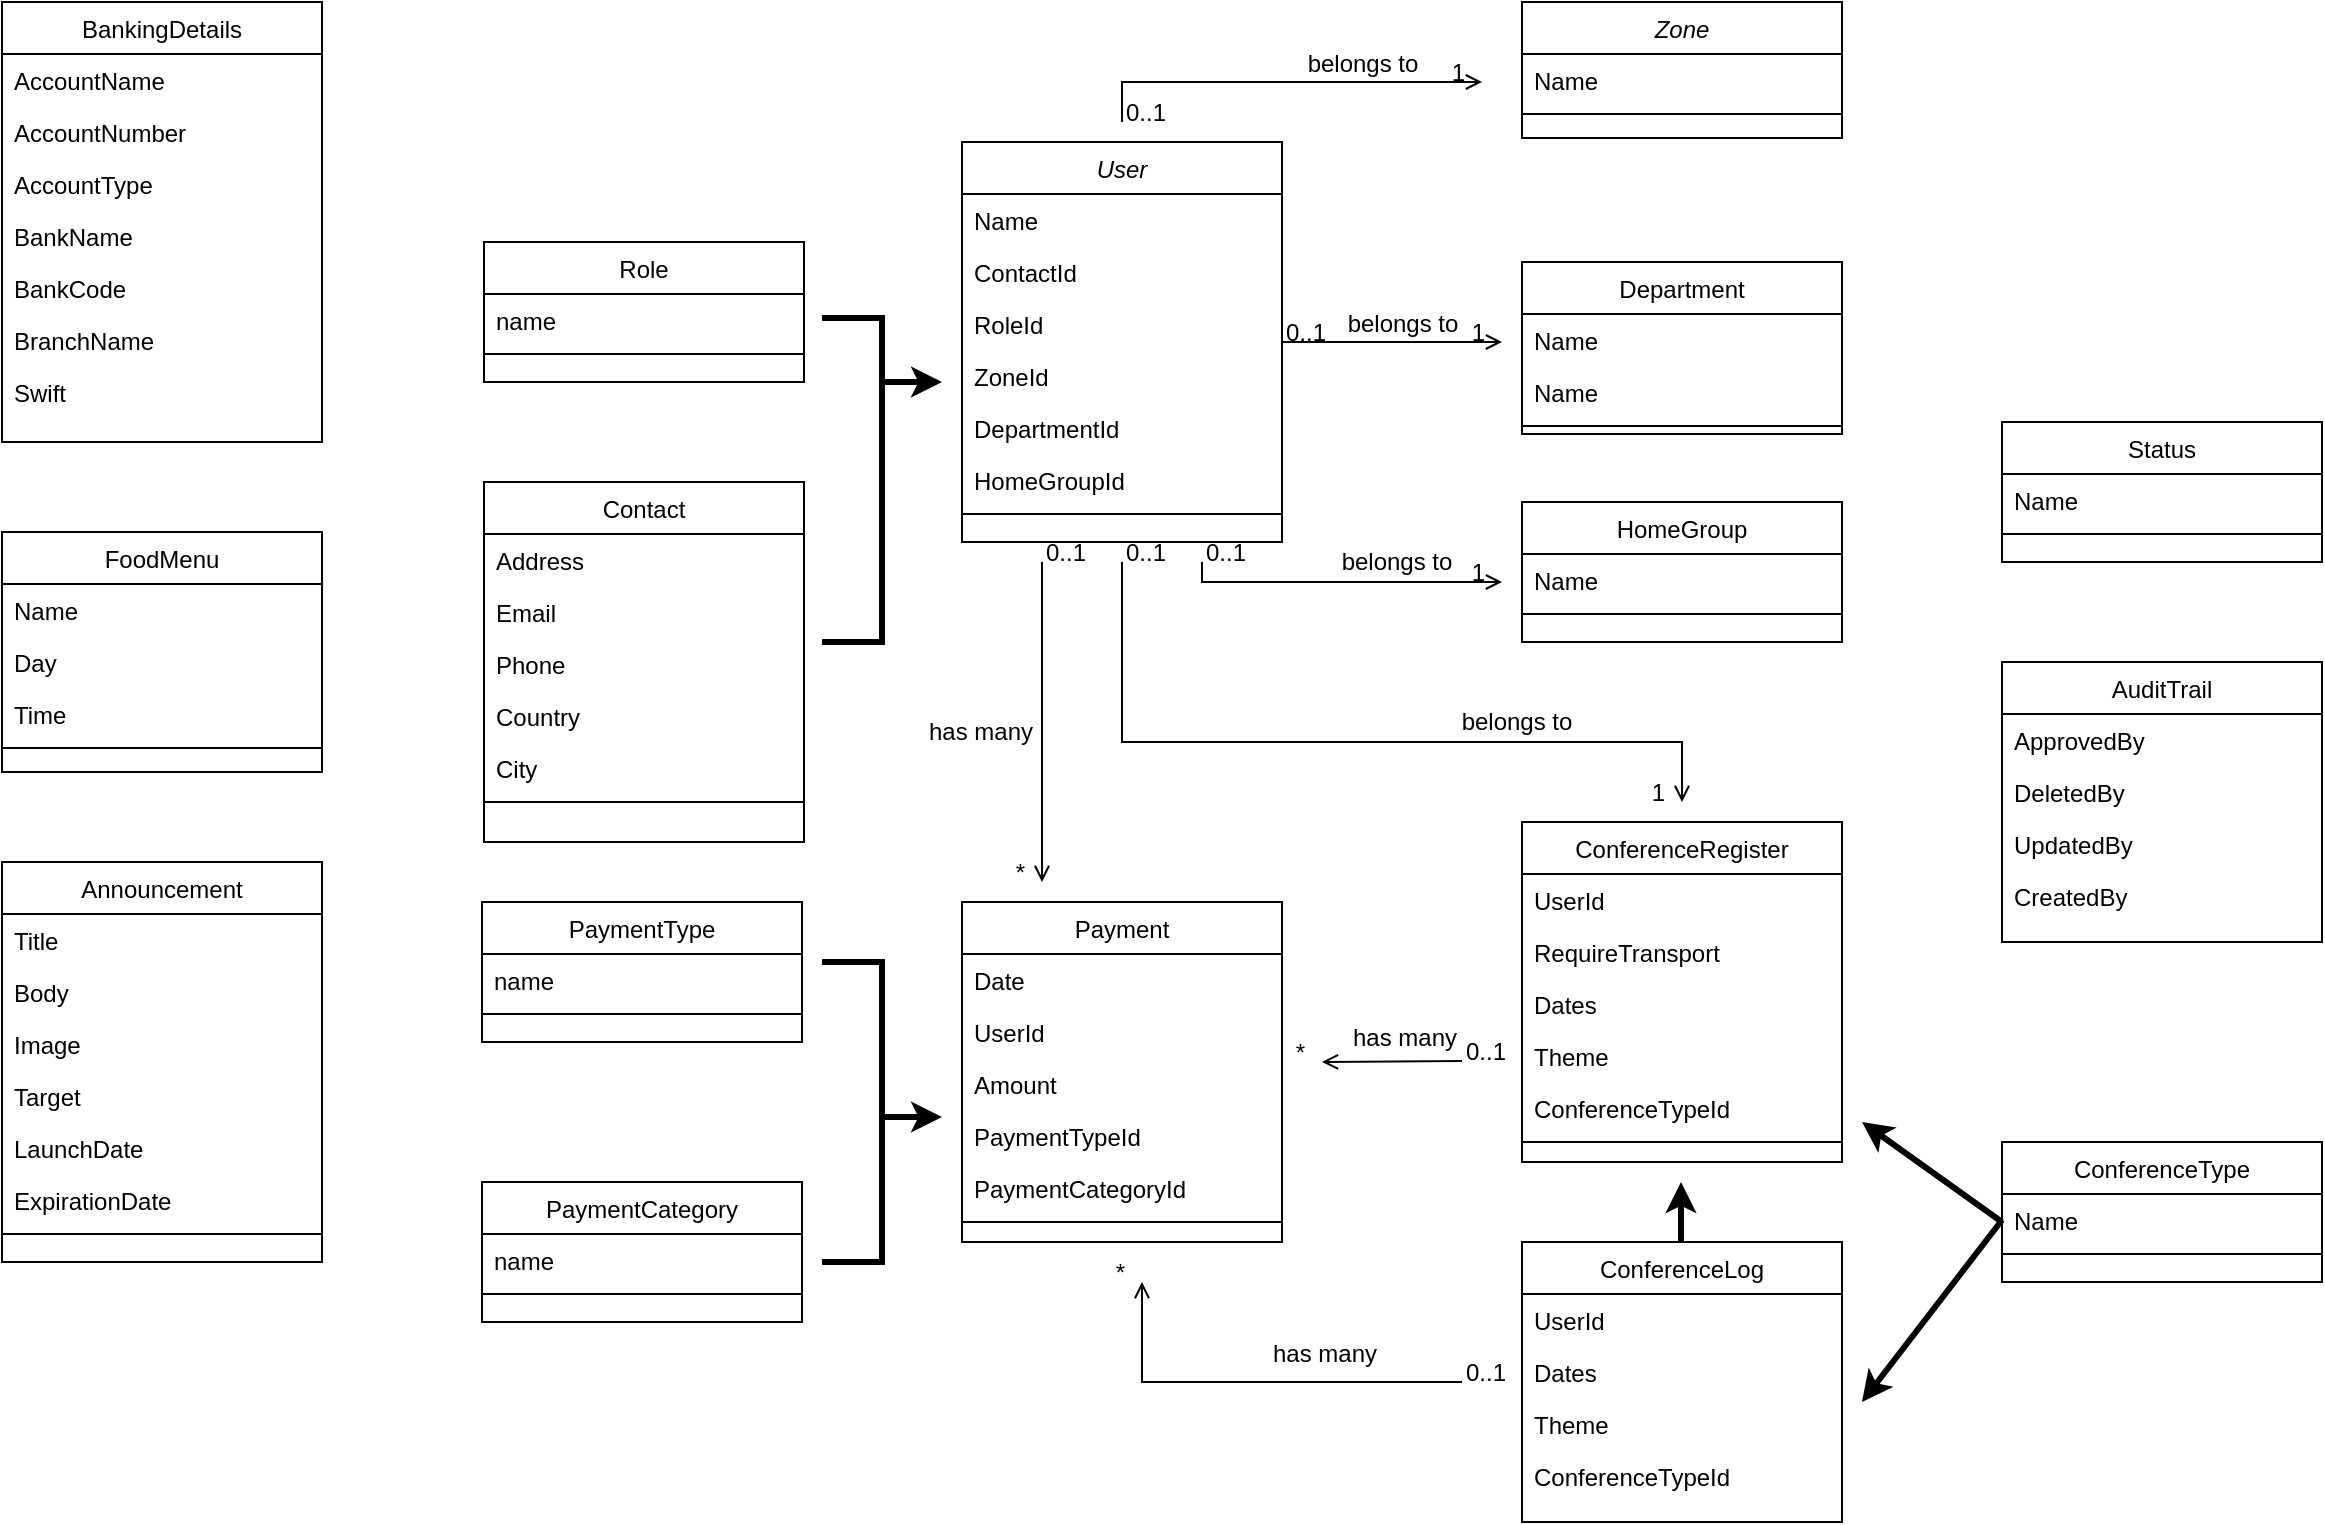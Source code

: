 <mxfile version="24.3.1" type="github">
  <diagram id="C5RBs43oDa-KdzZeNtuy" name="Page-1">
    <mxGraphModel dx="2051" dy="1886" grid="1" gridSize="10" guides="1" tooltips="1" connect="1" arrows="1" fold="1" page="1" pageScale="1" pageWidth="827" pageHeight="1169" math="0" shadow="0">
      <root>
        <mxCell id="WIyWlLk6GJQsqaUBKTNV-0" />
        <mxCell id="WIyWlLk6GJQsqaUBKTNV-1" parent="WIyWlLk6GJQsqaUBKTNV-0" />
        <mxCell id="zkfFHV4jXpPFQw0GAbJ--0" value="User" style="swimlane;fontStyle=2;align=center;verticalAlign=top;childLayout=stackLayout;horizontal=1;startSize=26;horizontalStack=0;resizeParent=1;resizeLast=0;collapsible=1;marginBottom=0;rounded=0;shadow=0;strokeWidth=1;" parent="WIyWlLk6GJQsqaUBKTNV-1" vertex="1">
          <mxGeometry x="80" y="60" width="160" height="200" as="geometry">
            <mxRectangle x="230" y="140" width="160" height="26" as="alternateBounds" />
          </mxGeometry>
        </mxCell>
        <mxCell id="zkfFHV4jXpPFQw0GAbJ--1" value="Name" style="text;align=left;verticalAlign=top;spacingLeft=4;spacingRight=4;overflow=hidden;rotatable=0;points=[[0,0.5],[1,0.5]];portConstraint=eastwest;" parent="zkfFHV4jXpPFQw0GAbJ--0" vertex="1">
          <mxGeometry y="26" width="160" height="26" as="geometry" />
        </mxCell>
        <mxCell id="zkfFHV4jXpPFQw0GAbJ--2" value="ContactId" style="text;align=left;verticalAlign=top;spacingLeft=4;spacingRight=4;overflow=hidden;rotatable=0;points=[[0,0.5],[1,0.5]];portConstraint=eastwest;rounded=0;shadow=0;html=0;" parent="zkfFHV4jXpPFQw0GAbJ--0" vertex="1">
          <mxGeometry y="52" width="160" height="26" as="geometry" />
        </mxCell>
        <mxCell id="zkfFHV4jXpPFQw0GAbJ--3" value="RoleId" style="text;align=left;verticalAlign=top;spacingLeft=4;spacingRight=4;overflow=hidden;rotatable=0;points=[[0,0.5],[1,0.5]];portConstraint=eastwest;rounded=0;shadow=0;html=0;" parent="zkfFHV4jXpPFQw0GAbJ--0" vertex="1">
          <mxGeometry y="78" width="160" height="26" as="geometry" />
        </mxCell>
        <mxCell id="3RFfW-XnVUxpgHUr_spV-69" value="ZoneId" style="text;align=left;verticalAlign=top;spacingLeft=4;spacingRight=4;overflow=hidden;rotatable=0;points=[[0,0.5],[1,0.5]];portConstraint=eastwest;rounded=0;shadow=0;html=0;" vertex="1" parent="zkfFHV4jXpPFQw0GAbJ--0">
          <mxGeometry y="104" width="160" height="26" as="geometry" />
        </mxCell>
        <mxCell id="3RFfW-XnVUxpgHUr_spV-70" value="DepartmentId" style="text;align=left;verticalAlign=top;spacingLeft=4;spacingRight=4;overflow=hidden;rotatable=0;points=[[0,0.5],[1,0.5]];portConstraint=eastwest;rounded=0;shadow=0;html=0;" vertex="1" parent="zkfFHV4jXpPFQw0GAbJ--0">
          <mxGeometry y="130" width="160" height="26" as="geometry" />
        </mxCell>
        <mxCell id="3RFfW-XnVUxpgHUr_spV-71" value="HomeGroupId" style="text;align=left;verticalAlign=top;spacingLeft=4;spacingRight=4;overflow=hidden;rotatable=0;points=[[0,0.5],[1,0.5]];portConstraint=eastwest;rounded=0;shadow=0;html=0;" vertex="1" parent="zkfFHV4jXpPFQw0GAbJ--0">
          <mxGeometry y="156" width="160" height="26" as="geometry" />
        </mxCell>
        <mxCell id="3RFfW-XnVUxpgHUr_spV-72" value="" style="line;html=1;strokeWidth=1;align=left;verticalAlign=middle;spacingTop=-1;spacingLeft=3;spacingRight=3;rotatable=0;labelPosition=right;points=[];portConstraint=eastwest;" vertex="1" parent="zkfFHV4jXpPFQw0GAbJ--0">
          <mxGeometry y="182" width="160" height="8" as="geometry" />
        </mxCell>
        <mxCell id="zkfFHV4jXpPFQw0GAbJ--6" value="Contact" style="swimlane;fontStyle=0;align=center;verticalAlign=top;childLayout=stackLayout;horizontal=1;startSize=26;horizontalStack=0;resizeParent=1;resizeLast=0;collapsible=1;marginBottom=0;rounded=0;shadow=0;strokeWidth=1;" parent="WIyWlLk6GJQsqaUBKTNV-1" vertex="1">
          <mxGeometry x="-159" y="230" width="160" height="180" as="geometry">
            <mxRectangle x="130" y="380" width="160" height="26" as="alternateBounds" />
          </mxGeometry>
        </mxCell>
        <mxCell id="zkfFHV4jXpPFQw0GAbJ--7" value="Address" style="text;align=left;verticalAlign=top;spacingLeft=4;spacingRight=4;overflow=hidden;rotatable=0;points=[[0,0.5],[1,0.5]];portConstraint=eastwest;" parent="zkfFHV4jXpPFQw0GAbJ--6" vertex="1">
          <mxGeometry y="26" width="160" height="26" as="geometry" />
        </mxCell>
        <mxCell id="zkfFHV4jXpPFQw0GAbJ--8" value="Email" style="text;align=left;verticalAlign=top;spacingLeft=4;spacingRight=4;overflow=hidden;rotatable=0;points=[[0,0.5],[1,0.5]];portConstraint=eastwest;rounded=0;shadow=0;html=0;" parent="zkfFHV4jXpPFQw0GAbJ--6" vertex="1">
          <mxGeometry y="52" width="160" height="26" as="geometry" />
        </mxCell>
        <mxCell id="3RFfW-XnVUxpgHUr_spV-64" value="Phone" style="text;align=left;verticalAlign=top;spacingLeft=4;spacingRight=4;overflow=hidden;rotatable=0;points=[[0,0.5],[1,0.5]];portConstraint=eastwest;rounded=0;shadow=0;html=0;" vertex="1" parent="zkfFHV4jXpPFQw0GAbJ--6">
          <mxGeometry y="78" width="160" height="26" as="geometry" />
        </mxCell>
        <mxCell id="3RFfW-XnVUxpgHUr_spV-134" value="Country" style="text;align=left;verticalAlign=top;spacingLeft=4;spacingRight=4;overflow=hidden;rotatable=0;points=[[0,0.5],[1,0.5]];portConstraint=eastwest;rounded=0;shadow=0;html=0;" vertex="1" parent="zkfFHV4jXpPFQw0GAbJ--6">
          <mxGeometry y="104" width="160" height="26" as="geometry" />
        </mxCell>
        <mxCell id="3RFfW-XnVUxpgHUr_spV-135" value="City" style="text;align=left;verticalAlign=top;spacingLeft=4;spacingRight=4;overflow=hidden;rotatable=0;points=[[0,0.5],[1,0.5]];portConstraint=eastwest;rounded=0;shadow=0;html=0;" vertex="1" parent="zkfFHV4jXpPFQw0GAbJ--6">
          <mxGeometry y="130" width="160" height="26" as="geometry" />
        </mxCell>
        <mxCell id="3RFfW-XnVUxpgHUr_spV-136" value="" style="line;html=1;strokeWidth=1;align=left;verticalAlign=middle;spacingTop=-1;spacingLeft=3;spacingRight=3;rotatable=0;labelPosition=right;points=[];portConstraint=eastwest;" vertex="1" parent="zkfFHV4jXpPFQw0GAbJ--6">
          <mxGeometry y="156" width="160" height="8" as="geometry" />
        </mxCell>
        <mxCell id="zkfFHV4jXpPFQw0GAbJ--13" value="BankingDetails" style="swimlane;fontStyle=0;align=center;verticalAlign=top;childLayout=stackLayout;horizontal=1;startSize=26;horizontalStack=0;resizeParent=1;resizeLast=0;collapsible=1;marginBottom=0;rounded=0;shadow=0;strokeWidth=1;" parent="WIyWlLk6GJQsqaUBKTNV-1" vertex="1">
          <mxGeometry x="-400" y="-10" width="160" height="220" as="geometry">
            <mxRectangle x="340" y="380" width="170" height="26" as="alternateBounds" />
          </mxGeometry>
        </mxCell>
        <mxCell id="zkfFHV4jXpPFQw0GAbJ--14" value="AccountName" style="text;align=left;verticalAlign=top;spacingLeft=4;spacingRight=4;overflow=hidden;rotatable=0;points=[[0,0.5],[1,0.5]];portConstraint=eastwest;" parent="zkfFHV4jXpPFQw0GAbJ--13" vertex="1">
          <mxGeometry y="26" width="160" height="26" as="geometry" />
        </mxCell>
        <mxCell id="3RFfW-XnVUxpgHUr_spV-66" value="AccountNumber" style="text;align=left;verticalAlign=top;spacingLeft=4;spacingRight=4;overflow=hidden;rotatable=0;points=[[0,0.5],[1,0.5]];portConstraint=eastwest;" vertex="1" parent="zkfFHV4jXpPFQw0GAbJ--13">
          <mxGeometry y="52" width="160" height="26" as="geometry" />
        </mxCell>
        <mxCell id="3RFfW-XnVUxpgHUr_spV-67" value="AccountType" style="text;align=left;verticalAlign=top;spacingLeft=4;spacingRight=4;overflow=hidden;rotatable=0;points=[[0,0.5],[1,0.5]];portConstraint=eastwest;" vertex="1" parent="zkfFHV4jXpPFQw0GAbJ--13">
          <mxGeometry y="78" width="160" height="26" as="geometry" />
        </mxCell>
        <mxCell id="3RFfW-XnVUxpgHUr_spV-68" value="BankName" style="text;align=left;verticalAlign=top;spacingLeft=4;spacingRight=4;overflow=hidden;rotatable=0;points=[[0,0.5],[1,0.5]];portConstraint=eastwest;" vertex="1" parent="zkfFHV4jXpPFQw0GAbJ--13">
          <mxGeometry y="104" width="160" height="26" as="geometry" />
        </mxCell>
        <mxCell id="3RFfW-XnVUxpgHUr_spV-73" value="BankCode" style="text;align=left;verticalAlign=top;spacingLeft=4;spacingRight=4;overflow=hidden;rotatable=0;points=[[0,0.5],[1,0.5]];portConstraint=eastwest;" vertex="1" parent="zkfFHV4jXpPFQw0GAbJ--13">
          <mxGeometry y="130" width="160" height="26" as="geometry" />
        </mxCell>
        <mxCell id="3RFfW-XnVUxpgHUr_spV-74" value="BranchName" style="text;align=left;verticalAlign=top;spacingLeft=4;spacingRight=4;overflow=hidden;rotatable=0;points=[[0,0.5],[1,0.5]];portConstraint=eastwest;" vertex="1" parent="zkfFHV4jXpPFQw0GAbJ--13">
          <mxGeometry y="156" width="160" height="26" as="geometry" />
        </mxCell>
        <mxCell id="3RFfW-XnVUxpgHUr_spV-75" value="Swift" style="text;align=left;verticalAlign=top;spacingLeft=4;spacingRight=4;overflow=hidden;rotatable=0;points=[[0,0.5],[1,0.5]];portConstraint=eastwest;" vertex="1" parent="zkfFHV4jXpPFQw0GAbJ--13">
          <mxGeometry y="182" width="160" height="26" as="geometry" />
        </mxCell>
        <mxCell id="zkfFHV4jXpPFQw0GAbJ--17" value="Department" style="swimlane;fontStyle=0;align=center;verticalAlign=top;childLayout=stackLayout;horizontal=1;startSize=26;horizontalStack=0;resizeParent=1;resizeLast=0;collapsible=1;marginBottom=0;rounded=0;shadow=0;strokeWidth=1;" parent="WIyWlLk6GJQsqaUBKTNV-1" vertex="1">
          <mxGeometry x="360" y="120" width="160" height="86" as="geometry">
            <mxRectangle x="550" y="140" width="160" height="26" as="alternateBounds" />
          </mxGeometry>
        </mxCell>
        <mxCell id="3RFfW-XnVUxpgHUr_spV-132" value="Name" style="text;align=left;verticalAlign=top;spacingLeft=4;spacingRight=4;overflow=hidden;rotatable=0;points=[[0,0.5],[1,0.5]];portConstraint=eastwest;" vertex="1" parent="zkfFHV4jXpPFQw0GAbJ--17">
          <mxGeometry y="26" width="160" height="26" as="geometry" />
        </mxCell>
        <mxCell id="zkfFHV4jXpPFQw0GAbJ--18" value="Name" style="text;align=left;verticalAlign=top;spacingLeft=4;spacingRight=4;overflow=hidden;rotatable=0;points=[[0,0.5],[1,0.5]];portConstraint=eastwest;" parent="zkfFHV4jXpPFQw0GAbJ--17" vertex="1">
          <mxGeometry y="52" width="160" height="26" as="geometry" />
        </mxCell>
        <mxCell id="zkfFHV4jXpPFQw0GAbJ--23" value="" style="line;html=1;strokeWidth=1;align=left;verticalAlign=middle;spacingTop=-1;spacingLeft=3;spacingRight=3;rotatable=0;labelPosition=right;points=[];portConstraint=eastwest;" parent="zkfFHV4jXpPFQw0GAbJ--17" vertex="1">
          <mxGeometry y="78" width="160" height="8" as="geometry" />
        </mxCell>
        <mxCell id="zkfFHV4jXpPFQw0GAbJ--26" value="" style="endArrow=open;shadow=0;strokeWidth=1;rounded=0;curved=0;endFill=1;edgeStyle=elbowEdgeStyle;elbow=vertical;" parent="WIyWlLk6GJQsqaUBKTNV-1" source="zkfFHV4jXpPFQw0GAbJ--0" edge="1">
          <mxGeometry x="0.5" y="41" relative="1" as="geometry">
            <mxPoint x="380" y="192" as="sourcePoint" />
            <mxPoint x="350" y="160" as="targetPoint" />
            <mxPoint x="-40" y="32" as="offset" />
            <Array as="points">
              <mxPoint x="290" y="160" />
            </Array>
          </mxGeometry>
        </mxCell>
        <mxCell id="zkfFHV4jXpPFQw0GAbJ--27" value="0..1" style="resizable=0;align=left;verticalAlign=bottom;labelBackgroundColor=none;fontSize=12;" parent="zkfFHV4jXpPFQw0GAbJ--26" connectable="0" vertex="1">
          <mxGeometry x="-1" relative="1" as="geometry">
            <mxPoint y="4" as="offset" />
          </mxGeometry>
        </mxCell>
        <mxCell id="zkfFHV4jXpPFQw0GAbJ--28" value="1" style="resizable=0;align=right;verticalAlign=bottom;labelBackgroundColor=none;fontSize=12;" parent="zkfFHV4jXpPFQw0GAbJ--26" connectable="0" vertex="1">
          <mxGeometry x="1" relative="1" as="geometry">
            <mxPoint x="-7" y="4" as="offset" />
          </mxGeometry>
        </mxCell>
        <mxCell id="zkfFHV4jXpPFQw0GAbJ--29" value="belongs to" style="text;html=1;resizable=0;points=[];;align=center;verticalAlign=middle;labelBackgroundColor=none;rounded=0;shadow=0;strokeWidth=1;fontSize=12;" parent="zkfFHV4jXpPFQw0GAbJ--26" vertex="1" connectable="0">
          <mxGeometry x="0.5" y="49" relative="1" as="geometry">
            <mxPoint x="-23" y="40" as="offset" />
          </mxGeometry>
        </mxCell>
        <mxCell id="3RFfW-XnVUxpgHUr_spV-0" value="ConferenceType" style="swimlane;fontStyle=0;align=center;verticalAlign=top;childLayout=stackLayout;horizontal=1;startSize=26;horizontalStack=0;resizeParent=1;resizeLast=0;collapsible=1;marginBottom=0;rounded=0;shadow=0;strokeWidth=1;" vertex="1" parent="WIyWlLk6GJQsqaUBKTNV-1">
          <mxGeometry x="600" y="560" width="160" height="70" as="geometry">
            <mxRectangle x="130" y="380" width="160" height="26" as="alternateBounds" />
          </mxGeometry>
        </mxCell>
        <mxCell id="3RFfW-XnVUxpgHUr_spV-1" value="Name" style="text;align=left;verticalAlign=top;spacingLeft=4;spacingRight=4;overflow=hidden;rotatable=0;points=[[0,0.5],[1,0.5]];portConstraint=eastwest;" vertex="1" parent="3RFfW-XnVUxpgHUr_spV-0">
          <mxGeometry y="26" width="160" height="26" as="geometry" />
        </mxCell>
        <mxCell id="3RFfW-XnVUxpgHUr_spV-3" value="" style="line;html=1;strokeWidth=1;align=left;verticalAlign=middle;spacingTop=-1;spacingLeft=3;spacingRight=3;rotatable=0;labelPosition=right;points=[];portConstraint=eastwest;" vertex="1" parent="3RFfW-XnVUxpgHUr_spV-0">
          <mxGeometry y="52" width="160" height="8" as="geometry" />
        </mxCell>
        <mxCell id="3RFfW-XnVUxpgHUr_spV-6" value="" style="endArrow=open;shadow=0;strokeWidth=1;rounded=0;curved=0;endFill=1;edgeStyle=elbowEdgeStyle;elbow=vertical;" edge="1" parent="WIyWlLk6GJQsqaUBKTNV-1">
          <mxGeometry x="0.5" y="41" relative="1" as="geometry">
            <mxPoint x="200" y="270" as="sourcePoint" />
            <mxPoint x="350" y="280" as="targetPoint" />
            <mxPoint x="-40" y="32" as="offset" />
            <Array as="points">
              <mxPoint x="270" y="280" />
            </Array>
          </mxGeometry>
        </mxCell>
        <mxCell id="3RFfW-XnVUxpgHUr_spV-7" value="0..1" style="resizable=0;align=left;verticalAlign=bottom;labelBackgroundColor=none;fontSize=12;" connectable="0" vertex="1" parent="3RFfW-XnVUxpgHUr_spV-6">
          <mxGeometry x="-1" relative="1" as="geometry">
            <mxPoint y="4" as="offset" />
          </mxGeometry>
        </mxCell>
        <mxCell id="3RFfW-XnVUxpgHUr_spV-8" value="1" style="resizable=0;align=right;verticalAlign=bottom;labelBackgroundColor=none;fontSize=12;" connectable="0" vertex="1" parent="3RFfW-XnVUxpgHUr_spV-6">
          <mxGeometry x="1" relative="1" as="geometry">
            <mxPoint x="-7" y="4" as="offset" />
          </mxGeometry>
        </mxCell>
        <mxCell id="3RFfW-XnVUxpgHUr_spV-9" value="belongs to" style="text;html=1;resizable=0;points=[];;align=center;verticalAlign=middle;labelBackgroundColor=none;rounded=0;shadow=0;strokeWidth=1;fontSize=12;" vertex="1" connectable="0" parent="3RFfW-XnVUxpgHUr_spV-6">
          <mxGeometry x="0.5" y="49" relative="1" as="geometry">
            <mxPoint x="-13" y="39" as="offset" />
          </mxGeometry>
        </mxCell>
        <mxCell id="3RFfW-XnVUxpgHUr_spV-10" value="" style="endArrow=classic;html=1;rounded=0;strokeWidth=3;" edge="1" parent="WIyWlLk6GJQsqaUBKTNV-1">
          <mxGeometry width="50" height="50" relative="1" as="geometry">
            <mxPoint x="40" y="180" as="sourcePoint" />
            <mxPoint x="70" y="180" as="targetPoint" />
          </mxGeometry>
        </mxCell>
        <mxCell id="3RFfW-XnVUxpgHUr_spV-12" value="" style="endArrow=none;html=1;rounded=0;strokeWidth=3;" edge="1" parent="WIyWlLk6GJQsqaUBKTNV-1">
          <mxGeometry width="50" height="50" relative="1" as="geometry">
            <mxPoint x="10" y="310" as="sourcePoint" />
            <mxPoint x="40" y="180" as="targetPoint" />
            <Array as="points">
              <mxPoint x="40" y="310" />
            </Array>
          </mxGeometry>
        </mxCell>
        <mxCell id="3RFfW-XnVUxpgHUr_spV-13" value="" style="endArrow=none;html=1;rounded=0;strokeWidth=3;" edge="1" parent="WIyWlLk6GJQsqaUBKTNV-1">
          <mxGeometry width="50" height="50" relative="1" as="geometry">
            <mxPoint x="10" y="148" as="sourcePoint" />
            <mxPoint x="40" y="238" as="targetPoint" />
            <Array as="points">
              <mxPoint x="40" y="148" />
            </Array>
          </mxGeometry>
        </mxCell>
        <mxCell id="3RFfW-XnVUxpgHUr_spV-15" value="FoodMenu" style="swimlane;fontStyle=0;align=center;verticalAlign=top;childLayout=stackLayout;horizontal=1;startSize=26;horizontalStack=0;resizeParent=1;resizeLast=0;collapsible=1;marginBottom=0;rounded=0;shadow=0;strokeWidth=1;" vertex="1" parent="WIyWlLk6GJQsqaUBKTNV-1">
          <mxGeometry x="-400" y="255" width="160" height="120" as="geometry">
            <mxRectangle x="130" y="380" width="160" height="26" as="alternateBounds" />
          </mxGeometry>
        </mxCell>
        <mxCell id="3RFfW-XnVUxpgHUr_spV-16" value="Name" style="text;align=left;verticalAlign=top;spacingLeft=4;spacingRight=4;overflow=hidden;rotatable=0;points=[[0,0.5],[1,0.5]];portConstraint=eastwest;" vertex="1" parent="3RFfW-XnVUxpgHUr_spV-15">
          <mxGeometry y="26" width="160" height="26" as="geometry" />
        </mxCell>
        <mxCell id="3RFfW-XnVUxpgHUr_spV-98" value="Day" style="text;align=left;verticalAlign=top;spacingLeft=4;spacingRight=4;overflow=hidden;rotatable=0;points=[[0,0.5],[1,0.5]];portConstraint=eastwest;" vertex="1" parent="3RFfW-XnVUxpgHUr_spV-15">
          <mxGeometry y="52" width="160" height="26" as="geometry" />
        </mxCell>
        <mxCell id="3RFfW-XnVUxpgHUr_spV-99" value="Time" style="text;align=left;verticalAlign=top;spacingLeft=4;spacingRight=4;overflow=hidden;rotatable=0;points=[[0,0.5],[1,0.5]];portConstraint=eastwest;" vertex="1" parent="3RFfW-XnVUxpgHUr_spV-15">
          <mxGeometry y="78" width="160" height="26" as="geometry" />
        </mxCell>
        <mxCell id="3RFfW-XnVUxpgHUr_spV-100" value="" style="line;html=1;strokeWidth=1;align=left;verticalAlign=middle;spacingTop=-1;spacingLeft=3;spacingRight=3;rotatable=0;labelPosition=right;points=[];portConstraint=eastwest;" vertex="1" parent="3RFfW-XnVUxpgHUr_spV-15">
          <mxGeometry y="104" width="160" height="8" as="geometry" />
        </mxCell>
        <mxCell id="3RFfW-XnVUxpgHUr_spV-21" value="Payment" style="swimlane;fontStyle=0;align=center;verticalAlign=top;childLayout=stackLayout;horizontal=1;startSize=26;horizontalStack=0;resizeParent=1;resizeLast=0;collapsible=1;marginBottom=0;rounded=0;shadow=0;strokeWidth=1;" vertex="1" parent="WIyWlLk6GJQsqaUBKTNV-1">
          <mxGeometry x="80" y="440" width="160" height="170" as="geometry">
            <mxRectangle x="550" y="140" width="160" height="26" as="alternateBounds" />
          </mxGeometry>
        </mxCell>
        <mxCell id="3RFfW-XnVUxpgHUr_spV-22" value="Date" style="text;align=left;verticalAlign=top;spacingLeft=4;spacingRight=4;overflow=hidden;rotatable=0;points=[[0,0.5],[1,0.5]];portConstraint=eastwest;" vertex="1" parent="3RFfW-XnVUxpgHUr_spV-21">
          <mxGeometry y="26" width="160" height="26" as="geometry" />
        </mxCell>
        <mxCell id="3RFfW-XnVUxpgHUr_spV-23" value="UserId" style="text;align=left;verticalAlign=top;spacingLeft=4;spacingRight=4;overflow=hidden;rotatable=0;points=[[0,0.5],[1,0.5]];portConstraint=eastwest;rounded=0;shadow=0;html=0;" vertex="1" parent="3RFfW-XnVUxpgHUr_spV-21">
          <mxGeometry y="52" width="160" height="26" as="geometry" />
        </mxCell>
        <mxCell id="3RFfW-XnVUxpgHUr_spV-24" value="Amount" style="text;align=left;verticalAlign=top;spacingLeft=4;spacingRight=4;overflow=hidden;rotatable=0;points=[[0,0.5],[1,0.5]];portConstraint=eastwest;rounded=0;shadow=0;html=0;" vertex="1" parent="3RFfW-XnVUxpgHUr_spV-21">
          <mxGeometry y="78" width="160" height="26" as="geometry" />
        </mxCell>
        <mxCell id="3RFfW-XnVUxpgHUr_spV-25" value="PaymentTypeId" style="text;align=left;verticalAlign=top;spacingLeft=4;spacingRight=4;overflow=hidden;rotatable=0;points=[[0,0.5],[1,0.5]];portConstraint=eastwest;rounded=0;shadow=0;html=0;" vertex="1" parent="3RFfW-XnVUxpgHUr_spV-21">
          <mxGeometry y="104" width="160" height="26" as="geometry" />
        </mxCell>
        <mxCell id="3RFfW-XnVUxpgHUr_spV-26" value="PaymentCategoryId" style="text;align=left;verticalAlign=top;spacingLeft=4;spacingRight=4;overflow=hidden;rotatable=0;points=[[0,0.5],[1,0.5]];portConstraint=eastwest;rounded=0;shadow=0;html=0;" vertex="1" parent="3RFfW-XnVUxpgHUr_spV-21">
          <mxGeometry y="130" width="160" height="26" as="geometry" />
        </mxCell>
        <mxCell id="3RFfW-XnVUxpgHUr_spV-27" value="" style="line;html=1;strokeWidth=1;align=left;verticalAlign=middle;spacingTop=-1;spacingLeft=3;spacingRight=3;rotatable=0;labelPosition=right;points=[];portConstraint=eastwest;" vertex="1" parent="3RFfW-XnVUxpgHUr_spV-21">
          <mxGeometry y="156" width="160" height="8" as="geometry" />
        </mxCell>
        <mxCell id="3RFfW-XnVUxpgHUr_spV-30" value="" style="endArrow=open;shadow=0;strokeWidth=1;rounded=0;curved=0;endFill=1;edgeStyle=elbowEdgeStyle;elbow=vertical;" edge="1" parent="WIyWlLk6GJQsqaUBKTNV-1">
          <mxGeometry x="0.5" y="41" relative="1" as="geometry">
            <mxPoint x="120" y="270" as="sourcePoint" />
            <mxPoint x="120" y="430" as="targetPoint" />
            <mxPoint x="-40" y="32" as="offset" />
          </mxGeometry>
        </mxCell>
        <mxCell id="3RFfW-XnVUxpgHUr_spV-31" value="0..1" style="resizable=0;align=left;verticalAlign=bottom;labelBackgroundColor=none;fontSize=12;" connectable="0" vertex="1" parent="3RFfW-XnVUxpgHUr_spV-30">
          <mxGeometry x="-1" relative="1" as="geometry">
            <mxPoint y="4" as="offset" />
          </mxGeometry>
        </mxCell>
        <mxCell id="3RFfW-XnVUxpgHUr_spV-32" value="*" style="resizable=0;align=right;verticalAlign=bottom;labelBackgroundColor=none;fontSize=12;" connectable="0" vertex="1" parent="3RFfW-XnVUxpgHUr_spV-30">
          <mxGeometry x="1" relative="1" as="geometry">
            <mxPoint x="-7" y="4" as="offset" />
          </mxGeometry>
        </mxCell>
        <mxCell id="3RFfW-XnVUxpgHUr_spV-33" value="has many" style="text;html=1;resizable=0;points=[];;align=center;verticalAlign=middle;labelBackgroundColor=none;rounded=0;shadow=0;strokeWidth=1;fontSize=12;" vertex="1" connectable="0" parent="3RFfW-XnVUxpgHUr_spV-30">
          <mxGeometry x="0.5" y="49" relative="1" as="geometry">
            <mxPoint x="-80" y="-35" as="offset" />
          </mxGeometry>
        </mxCell>
        <mxCell id="3RFfW-XnVUxpgHUr_spV-34" value="PaymentType" style="swimlane;fontStyle=0;align=center;verticalAlign=top;childLayout=stackLayout;horizontal=1;startSize=26;horizontalStack=0;resizeParent=1;resizeLast=0;collapsible=1;marginBottom=0;rounded=0;shadow=0;strokeWidth=1;" vertex="1" parent="WIyWlLk6GJQsqaUBKTNV-1">
          <mxGeometry x="-160" y="440" width="160" height="70" as="geometry">
            <mxRectangle x="340" y="380" width="170" height="26" as="alternateBounds" />
          </mxGeometry>
        </mxCell>
        <mxCell id="3RFfW-XnVUxpgHUr_spV-35" value="name" style="text;align=left;verticalAlign=top;spacingLeft=4;spacingRight=4;overflow=hidden;rotatable=0;points=[[0,0.5],[1,0.5]];portConstraint=eastwest;" vertex="1" parent="3RFfW-XnVUxpgHUr_spV-34">
          <mxGeometry y="26" width="160" height="26" as="geometry" />
        </mxCell>
        <mxCell id="3RFfW-XnVUxpgHUr_spV-36" value="" style="line;html=1;strokeWidth=1;align=left;verticalAlign=middle;spacingTop=-1;spacingLeft=3;spacingRight=3;rotatable=0;labelPosition=right;points=[];portConstraint=eastwest;" vertex="1" parent="3RFfW-XnVUxpgHUr_spV-34">
          <mxGeometry y="52" width="160" height="8" as="geometry" />
        </mxCell>
        <mxCell id="3RFfW-XnVUxpgHUr_spV-37" value="PaymentCategory" style="swimlane;fontStyle=0;align=center;verticalAlign=top;childLayout=stackLayout;horizontal=1;startSize=26;horizontalStack=0;resizeParent=1;resizeLast=0;collapsible=1;marginBottom=0;rounded=0;shadow=0;strokeWidth=1;" vertex="1" parent="WIyWlLk6GJQsqaUBKTNV-1">
          <mxGeometry x="-160" y="580" width="160" height="70" as="geometry">
            <mxRectangle x="340" y="380" width="170" height="26" as="alternateBounds" />
          </mxGeometry>
        </mxCell>
        <mxCell id="3RFfW-XnVUxpgHUr_spV-38" value="name" style="text;align=left;verticalAlign=top;spacingLeft=4;spacingRight=4;overflow=hidden;rotatable=0;points=[[0,0.5],[1,0.5]];portConstraint=eastwest;" vertex="1" parent="3RFfW-XnVUxpgHUr_spV-37">
          <mxGeometry y="26" width="160" height="26" as="geometry" />
        </mxCell>
        <mxCell id="3RFfW-XnVUxpgHUr_spV-39" value="" style="line;html=1;strokeWidth=1;align=left;verticalAlign=middle;spacingTop=-1;spacingLeft=3;spacingRight=3;rotatable=0;labelPosition=right;points=[];portConstraint=eastwest;" vertex="1" parent="3RFfW-XnVUxpgHUr_spV-37">
          <mxGeometry y="52" width="160" height="8" as="geometry" />
        </mxCell>
        <mxCell id="3RFfW-XnVUxpgHUr_spV-40" value="Role" style="swimlane;fontStyle=0;align=center;verticalAlign=top;childLayout=stackLayout;horizontal=1;startSize=26;horizontalStack=0;resizeParent=1;resizeLast=0;collapsible=1;marginBottom=0;rounded=0;shadow=0;strokeWidth=1;" vertex="1" parent="WIyWlLk6GJQsqaUBKTNV-1">
          <mxGeometry x="-159" y="110" width="160" height="70" as="geometry">
            <mxRectangle x="340" y="380" width="170" height="26" as="alternateBounds" />
          </mxGeometry>
        </mxCell>
        <mxCell id="3RFfW-XnVUxpgHUr_spV-41" value="name" style="text;align=left;verticalAlign=top;spacingLeft=4;spacingRight=4;overflow=hidden;rotatable=0;points=[[0,0.5],[1,0.5]];portConstraint=eastwest;" vertex="1" parent="3RFfW-XnVUxpgHUr_spV-40">
          <mxGeometry y="26" width="160" height="26" as="geometry" />
        </mxCell>
        <mxCell id="3RFfW-XnVUxpgHUr_spV-42" value="" style="line;html=1;strokeWidth=1;align=left;verticalAlign=middle;spacingTop=-1;spacingLeft=3;spacingRight=3;rotatable=0;labelPosition=right;points=[];portConstraint=eastwest;" vertex="1" parent="3RFfW-XnVUxpgHUr_spV-40">
          <mxGeometry y="52" width="160" height="8" as="geometry" />
        </mxCell>
        <mxCell id="3RFfW-XnVUxpgHUr_spV-44" value="" style="endArrow=none;html=1;rounded=0;strokeWidth=3;" edge="1" parent="WIyWlLk6GJQsqaUBKTNV-1">
          <mxGeometry width="50" height="50" relative="1" as="geometry">
            <mxPoint x="10" y="470" as="sourcePoint" />
            <mxPoint x="40" y="560" as="targetPoint" />
            <Array as="points">
              <mxPoint x="40" y="470" />
            </Array>
          </mxGeometry>
        </mxCell>
        <mxCell id="3RFfW-XnVUxpgHUr_spV-45" value="" style="endArrow=none;html=1;rounded=0;strokeWidth=3;" edge="1" parent="WIyWlLk6GJQsqaUBKTNV-1">
          <mxGeometry width="50" height="50" relative="1" as="geometry">
            <mxPoint x="10" y="620" as="sourcePoint" />
            <mxPoint x="40" y="490" as="targetPoint" />
            <Array as="points">
              <mxPoint x="40" y="620" />
            </Array>
          </mxGeometry>
        </mxCell>
        <mxCell id="3RFfW-XnVUxpgHUr_spV-46" value="" style="endArrow=classic;html=1;rounded=0;strokeWidth=3;" edge="1" parent="WIyWlLk6GJQsqaUBKTNV-1">
          <mxGeometry width="50" height="50" relative="1" as="geometry">
            <mxPoint x="40" y="547.5" as="sourcePoint" />
            <mxPoint x="70" y="547.5" as="targetPoint" />
          </mxGeometry>
        </mxCell>
        <mxCell id="3RFfW-XnVUxpgHUr_spV-50" value="Announcement" style="swimlane;fontStyle=0;align=center;verticalAlign=top;childLayout=stackLayout;horizontal=1;startSize=26;horizontalStack=0;resizeParent=1;resizeLast=0;collapsible=1;marginBottom=0;rounded=0;shadow=0;strokeWidth=1;" vertex="1" parent="WIyWlLk6GJQsqaUBKTNV-1">
          <mxGeometry x="-400" y="420" width="160" height="200" as="geometry">
            <mxRectangle x="130" y="380" width="160" height="26" as="alternateBounds" />
          </mxGeometry>
        </mxCell>
        <mxCell id="3RFfW-XnVUxpgHUr_spV-51" value="Title" style="text;align=left;verticalAlign=top;spacingLeft=4;spacingRight=4;overflow=hidden;rotatable=0;points=[[0,0.5],[1,0.5]];portConstraint=eastwest;" vertex="1" parent="3RFfW-XnVUxpgHUr_spV-50">
          <mxGeometry y="26" width="160" height="26" as="geometry" />
        </mxCell>
        <mxCell id="3RFfW-XnVUxpgHUr_spV-92" value="Body" style="text;align=left;verticalAlign=top;spacingLeft=4;spacingRight=4;overflow=hidden;rotatable=0;points=[[0,0.5],[1,0.5]];portConstraint=eastwest;" vertex="1" parent="3RFfW-XnVUxpgHUr_spV-50">
          <mxGeometry y="52" width="160" height="26" as="geometry" />
        </mxCell>
        <mxCell id="3RFfW-XnVUxpgHUr_spV-93" value="Image" style="text;align=left;verticalAlign=top;spacingLeft=4;spacingRight=4;overflow=hidden;rotatable=0;points=[[0,0.5],[1,0.5]];portConstraint=eastwest;" vertex="1" parent="3RFfW-XnVUxpgHUr_spV-50">
          <mxGeometry y="78" width="160" height="26" as="geometry" />
        </mxCell>
        <mxCell id="3RFfW-XnVUxpgHUr_spV-94" value="Target" style="text;align=left;verticalAlign=top;spacingLeft=4;spacingRight=4;overflow=hidden;rotatable=0;points=[[0,0.5],[1,0.5]];portConstraint=eastwest;" vertex="1" parent="3RFfW-XnVUxpgHUr_spV-50">
          <mxGeometry y="104" width="160" height="26" as="geometry" />
        </mxCell>
        <mxCell id="3RFfW-XnVUxpgHUr_spV-95" value="LaunchDate" style="text;align=left;verticalAlign=top;spacingLeft=4;spacingRight=4;overflow=hidden;rotatable=0;points=[[0,0.5],[1,0.5]];portConstraint=eastwest;" vertex="1" parent="3RFfW-XnVUxpgHUr_spV-50">
          <mxGeometry y="130" width="160" height="26" as="geometry" />
        </mxCell>
        <mxCell id="3RFfW-XnVUxpgHUr_spV-96" value="ExpirationDate" style="text;align=left;verticalAlign=top;spacingLeft=4;spacingRight=4;overflow=hidden;rotatable=0;points=[[0,0.5],[1,0.5]];portConstraint=eastwest;" vertex="1" parent="3RFfW-XnVUxpgHUr_spV-50">
          <mxGeometry y="156" width="160" height="26" as="geometry" />
        </mxCell>
        <mxCell id="3RFfW-XnVUxpgHUr_spV-97" value="" style="line;html=1;strokeWidth=1;align=left;verticalAlign=middle;spacingTop=-1;spacingLeft=3;spacingRight=3;rotatable=0;labelPosition=right;points=[];portConstraint=eastwest;" vertex="1" parent="3RFfW-XnVUxpgHUr_spV-50">
          <mxGeometry y="182" width="160" height="8" as="geometry" />
        </mxCell>
        <mxCell id="3RFfW-XnVUxpgHUr_spV-54" value="Zone" style="swimlane;fontStyle=2;align=center;verticalAlign=top;childLayout=stackLayout;horizontal=1;startSize=26;horizontalStack=0;resizeParent=1;resizeLast=0;collapsible=1;marginBottom=0;rounded=0;shadow=0;strokeWidth=1;" vertex="1" parent="WIyWlLk6GJQsqaUBKTNV-1">
          <mxGeometry x="360" y="-10" width="160" height="68" as="geometry">
            <mxRectangle x="230" y="140" width="160" height="26" as="alternateBounds" />
          </mxGeometry>
        </mxCell>
        <mxCell id="3RFfW-XnVUxpgHUr_spV-55" value="Name" style="text;align=left;verticalAlign=top;spacingLeft=4;spacingRight=4;overflow=hidden;rotatable=0;points=[[0,0.5],[1,0.5]];portConstraint=eastwest;" vertex="1" parent="3RFfW-XnVUxpgHUr_spV-54">
          <mxGeometry y="26" width="160" height="26" as="geometry" />
        </mxCell>
        <mxCell id="3RFfW-XnVUxpgHUr_spV-58" value="" style="line;html=1;strokeWidth=1;align=left;verticalAlign=middle;spacingTop=-1;spacingLeft=3;spacingRight=3;rotatable=0;labelPosition=right;points=[];portConstraint=eastwest;" vertex="1" parent="3RFfW-XnVUxpgHUr_spV-54">
          <mxGeometry y="52" width="160" height="8" as="geometry" />
        </mxCell>
        <mxCell id="3RFfW-XnVUxpgHUr_spV-60" value="" style="endArrow=open;shadow=0;strokeWidth=1;rounded=0;curved=0;endFill=1;edgeStyle=elbowEdgeStyle;elbow=vertical;" edge="1" parent="WIyWlLk6GJQsqaUBKTNV-1">
          <mxGeometry x="0.5" y="41" relative="1" as="geometry">
            <mxPoint x="160" y="50" as="sourcePoint" />
            <mxPoint x="340" y="30" as="targetPoint" />
            <mxPoint x="-40" y="32" as="offset" />
            <Array as="points">
              <mxPoint x="250" y="30" />
            </Array>
          </mxGeometry>
        </mxCell>
        <mxCell id="3RFfW-XnVUxpgHUr_spV-61" value="0..1" style="resizable=0;align=left;verticalAlign=bottom;labelBackgroundColor=none;fontSize=12;" connectable="0" vertex="1" parent="3RFfW-XnVUxpgHUr_spV-60">
          <mxGeometry x="-1" relative="1" as="geometry">
            <mxPoint y="4" as="offset" />
          </mxGeometry>
        </mxCell>
        <mxCell id="3RFfW-XnVUxpgHUr_spV-62" value="1" style="resizable=0;align=right;verticalAlign=bottom;labelBackgroundColor=none;fontSize=12;" connectable="0" vertex="1" parent="3RFfW-XnVUxpgHUr_spV-60">
          <mxGeometry x="1" relative="1" as="geometry">
            <mxPoint x="-7" y="4" as="offset" />
          </mxGeometry>
        </mxCell>
        <mxCell id="3RFfW-XnVUxpgHUr_spV-63" value="belongs to" style="text;html=1;resizable=0;points=[];;align=center;verticalAlign=middle;labelBackgroundColor=none;rounded=0;shadow=0;strokeWidth=1;fontSize=12;" vertex="1" connectable="0" parent="3RFfW-XnVUxpgHUr_spV-60">
          <mxGeometry x="0.5" y="49" relative="1" as="geometry">
            <mxPoint x="-10" y="40" as="offset" />
          </mxGeometry>
        </mxCell>
        <mxCell id="3RFfW-XnVUxpgHUr_spV-76" value="ConferenceRegister" style="swimlane;fontStyle=0;align=center;verticalAlign=top;childLayout=stackLayout;horizontal=1;startSize=26;horizontalStack=0;resizeParent=1;resizeLast=0;collapsible=1;marginBottom=0;rounded=0;shadow=0;strokeWidth=1;" vertex="1" parent="WIyWlLk6GJQsqaUBKTNV-1">
          <mxGeometry x="360" y="400" width="160" height="170" as="geometry">
            <mxRectangle x="550" y="140" width="160" height="26" as="alternateBounds" />
          </mxGeometry>
        </mxCell>
        <mxCell id="3RFfW-XnVUxpgHUr_spV-77" value="UserId" style="text;align=left;verticalAlign=top;spacingLeft=4;spacingRight=4;overflow=hidden;rotatable=0;points=[[0,0.5],[1,0.5]];portConstraint=eastwest;" vertex="1" parent="3RFfW-XnVUxpgHUr_spV-76">
          <mxGeometry y="26" width="160" height="26" as="geometry" />
        </mxCell>
        <mxCell id="3RFfW-XnVUxpgHUr_spV-85" value="RequireTransport" style="text;align=left;verticalAlign=top;spacingLeft=4;spacingRight=4;overflow=hidden;rotatable=0;points=[[0,0.5],[1,0.5]];portConstraint=eastwest;rounded=0;shadow=0;html=0;" vertex="1" parent="3RFfW-XnVUxpgHUr_spV-76">
          <mxGeometry y="52" width="160" height="26" as="geometry" />
        </mxCell>
        <mxCell id="3RFfW-XnVUxpgHUr_spV-86" value="Dates" style="text;align=left;verticalAlign=top;spacingLeft=4;spacingRight=4;overflow=hidden;rotatable=0;points=[[0,0.5],[1,0.5]];portConstraint=eastwest;rounded=0;shadow=0;html=0;" vertex="1" parent="3RFfW-XnVUxpgHUr_spV-76">
          <mxGeometry y="78" width="160" height="26" as="geometry" />
        </mxCell>
        <mxCell id="3RFfW-XnVUxpgHUr_spV-104" value="Theme" style="text;align=left;verticalAlign=top;spacingLeft=4;spacingRight=4;overflow=hidden;rotatable=0;points=[[0,0.5],[1,0.5]];portConstraint=eastwest;rounded=0;shadow=0;html=0;" vertex="1" parent="3RFfW-XnVUxpgHUr_spV-76">
          <mxGeometry y="104" width="160" height="26" as="geometry" />
        </mxCell>
        <mxCell id="3RFfW-XnVUxpgHUr_spV-120" value="ConferenceTypeId" style="text;align=left;verticalAlign=top;spacingLeft=4;spacingRight=4;overflow=hidden;rotatable=0;points=[[0,0.5],[1,0.5]];portConstraint=eastwest;rounded=0;shadow=0;html=0;" vertex="1" parent="3RFfW-XnVUxpgHUr_spV-76">
          <mxGeometry y="130" width="160" height="26" as="geometry" />
        </mxCell>
        <mxCell id="3RFfW-XnVUxpgHUr_spV-114" value="" style="line;html=1;strokeWidth=1;align=left;verticalAlign=middle;spacingTop=-1;spacingLeft=3;spacingRight=3;rotatable=0;labelPosition=right;points=[];portConstraint=eastwest;" vertex="1" parent="3RFfW-XnVUxpgHUr_spV-76">
          <mxGeometry y="156" width="160" height="8" as="geometry" />
        </mxCell>
        <mxCell id="3RFfW-XnVUxpgHUr_spV-88" value="" style="endArrow=open;shadow=0;strokeWidth=1;rounded=0;curved=0;endFill=1;edgeStyle=elbowEdgeStyle;elbow=vertical;" edge="1" parent="WIyWlLk6GJQsqaUBKTNV-1">
          <mxGeometry x="0.5" y="41" relative="1" as="geometry">
            <mxPoint x="160" y="270" as="sourcePoint" />
            <mxPoint x="440" y="390" as="targetPoint" />
            <mxPoint x="-40" y="32" as="offset" />
            <Array as="points">
              <mxPoint x="160" y="360" />
            </Array>
          </mxGeometry>
        </mxCell>
        <mxCell id="3RFfW-XnVUxpgHUr_spV-89" value="0..1" style="resizable=0;align=left;verticalAlign=bottom;labelBackgroundColor=none;fontSize=12;" connectable="0" vertex="1" parent="3RFfW-XnVUxpgHUr_spV-88">
          <mxGeometry x="-1" relative="1" as="geometry">
            <mxPoint y="4" as="offset" />
          </mxGeometry>
        </mxCell>
        <mxCell id="3RFfW-XnVUxpgHUr_spV-90" value="1" style="resizable=0;align=right;verticalAlign=bottom;labelBackgroundColor=none;fontSize=12;" connectable="0" vertex="1" parent="3RFfW-XnVUxpgHUr_spV-88">
          <mxGeometry x="1" relative="1" as="geometry">
            <mxPoint x="-7" y="4" as="offset" />
          </mxGeometry>
        </mxCell>
        <mxCell id="3RFfW-XnVUxpgHUr_spV-91" value="belongs to" style="text;html=1;resizable=0;points=[];;align=center;verticalAlign=middle;labelBackgroundColor=none;rounded=0;shadow=0;strokeWidth=1;fontSize=12;" vertex="1" connectable="0" parent="3RFfW-XnVUxpgHUr_spV-88">
          <mxGeometry x="0.5" y="49" relative="1" as="geometry">
            <mxPoint x="-13" y="39" as="offset" />
          </mxGeometry>
        </mxCell>
        <mxCell id="3RFfW-XnVUxpgHUr_spV-109" value="ConferenceLog" style="swimlane;fontStyle=0;align=center;verticalAlign=top;childLayout=stackLayout;horizontal=1;startSize=26;horizontalStack=0;resizeParent=1;resizeLast=0;collapsible=1;marginBottom=0;rounded=0;shadow=0;strokeWidth=1;" vertex="1" parent="WIyWlLk6GJQsqaUBKTNV-1">
          <mxGeometry x="360" y="610" width="160" height="140" as="geometry">
            <mxRectangle x="550" y="140" width="160" height="26" as="alternateBounds" />
          </mxGeometry>
        </mxCell>
        <mxCell id="3RFfW-XnVUxpgHUr_spV-110" value="UserId" style="text;align=left;verticalAlign=top;spacingLeft=4;spacingRight=4;overflow=hidden;rotatable=0;points=[[0,0.5],[1,0.5]];portConstraint=eastwest;" vertex="1" parent="3RFfW-XnVUxpgHUr_spV-109">
          <mxGeometry y="26" width="160" height="26" as="geometry" />
        </mxCell>
        <mxCell id="3RFfW-XnVUxpgHUr_spV-112" value="Dates" style="text;align=left;verticalAlign=top;spacingLeft=4;spacingRight=4;overflow=hidden;rotatable=0;points=[[0,0.5],[1,0.5]];portConstraint=eastwest;rounded=0;shadow=0;html=0;" vertex="1" parent="3RFfW-XnVUxpgHUr_spV-109">
          <mxGeometry y="52" width="160" height="26" as="geometry" />
        </mxCell>
        <mxCell id="3RFfW-XnVUxpgHUr_spV-113" value="Theme" style="text;align=left;verticalAlign=top;spacingLeft=4;spacingRight=4;overflow=hidden;rotatable=0;points=[[0,0.5],[1,0.5]];portConstraint=eastwest;rounded=0;shadow=0;html=0;" vertex="1" parent="3RFfW-XnVUxpgHUr_spV-109">
          <mxGeometry y="78" width="160" height="26" as="geometry" />
        </mxCell>
        <mxCell id="3RFfW-XnVUxpgHUr_spV-121" value="ConferenceTypeId" style="text;align=left;verticalAlign=top;spacingLeft=4;spacingRight=4;overflow=hidden;rotatable=0;points=[[0,0.5],[1,0.5]];portConstraint=eastwest;rounded=0;shadow=0;html=0;" vertex="1" parent="3RFfW-XnVUxpgHUr_spV-109">
          <mxGeometry y="104" width="160" height="26" as="geometry" />
        </mxCell>
        <mxCell id="3RFfW-XnVUxpgHUr_spV-115" value="" style="endArrow=classic;html=1;rounded=0;strokeWidth=3;" edge="1" parent="WIyWlLk6GJQsqaUBKTNV-1">
          <mxGeometry width="50" height="50" relative="1" as="geometry">
            <mxPoint x="439.5" y="610" as="sourcePoint" />
            <mxPoint x="439.5" y="580" as="targetPoint" />
          </mxGeometry>
        </mxCell>
        <mxCell id="3RFfW-XnVUxpgHUr_spV-116" value="" style="endArrow=open;shadow=0;strokeWidth=1;rounded=0;curved=0;endFill=1;edgeStyle=elbowEdgeStyle;elbow=vertical;" edge="1" parent="WIyWlLk6GJQsqaUBKTNV-1">
          <mxGeometry x="0.5" y="41" relative="1" as="geometry">
            <mxPoint x="330" y="519.5" as="sourcePoint" />
            <mxPoint x="260" y="520" as="targetPoint" />
            <mxPoint x="-40" y="32" as="offset" />
          </mxGeometry>
        </mxCell>
        <mxCell id="3RFfW-XnVUxpgHUr_spV-117" value="0..1" style="resizable=0;align=left;verticalAlign=bottom;labelBackgroundColor=none;fontSize=12;" connectable="0" vertex="1" parent="3RFfW-XnVUxpgHUr_spV-116">
          <mxGeometry x="-1" relative="1" as="geometry">
            <mxPoint y="4" as="offset" />
          </mxGeometry>
        </mxCell>
        <mxCell id="3RFfW-XnVUxpgHUr_spV-118" value="*" style="resizable=0;align=right;verticalAlign=bottom;labelBackgroundColor=none;fontSize=12;" connectable="0" vertex="1" parent="3RFfW-XnVUxpgHUr_spV-116">
          <mxGeometry x="1" relative="1" as="geometry">
            <mxPoint x="-7" y="4" as="offset" />
          </mxGeometry>
        </mxCell>
        <mxCell id="3RFfW-XnVUxpgHUr_spV-119" value="has many" style="text;html=1;resizable=0;points=[];;align=center;verticalAlign=middle;labelBackgroundColor=none;rounded=0;shadow=0;strokeWidth=1;fontSize=12;" vertex="1" connectable="0" parent="3RFfW-XnVUxpgHUr_spV-116">
          <mxGeometry x="0.5" y="49" relative="1" as="geometry">
            <mxPoint x="23" y="-61" as="offset" />
          </mxGeometry>
        </mxCell>
        <mxCell id="3RFfW-XnVUxpgHUr_spV-122" value="HomeGroup" style="swimlane;fontStyle=0;align=center;verticalAlign=top;childLayout=stackLayout;horizontal=1;startSize=26;horizontalStack=0;resizeParent=1;resizeLast=0;collapsible=1;marginBottom=0;rounded=0;shadow=0;strokeWidth=1;" vertex="1" parent="WIyWlLk6GJQsqaUBKTNV-1">
          <mxGeometry x="360" y="240" width="160" height="70" as="geometry">
            <mxRectangle x="130" y="380" width="160" height="26" as="alternateBounds" />
          </mxGeometry>
        </mxCell>
        <mxCell id="3RFfW-XnVUxpgHUr_spV-123" value="Name" style="text;align=left;verticalAlign=top;spacingLeft=4;spacingRight=4;overflow=hidden;rotatable=0;points=[[0,0.5],[1,0.5]];portConstraint=eastwest;" vertex="1" parent="3RFfW-XnVUxpgHUr_spV-122">
          <mxGeometry y="26" width="160" height="26" as="geometry" />
        </mxCell>
        <mxCell id="3RFfW-XnVUxpgHUr_spV-124" value="" style="line;html=1;strokeWidth=1;align=left;verticalAlign=middle;spacingTop=-1;spacingLeft=3;spacingRight=3;rotatable=0;labelPosition=right;points=[];portConstraint=eastwest;" vertex="1" parent="3RFfW-XnVUxpgHUr_spV-122">
          <mxGeometry y="52" width="160" height="8" as="geometry" />
        </mxCell>
        <mxCell id="3RFfW-XnVUxpgHUr_spV-126" value="" style="endArrow=classic;html=1;rounded=0;strokeWidth=3;exitX=0;exitY=0.5;exitDx=0;exitDy=0;" edge="1" parent="WIyWlLk6GJQsqaUBKTNV-1" source="3RFfW-XnVUxpgHUr_spV-1">
          <mxGeometry width="50" height="50" relative="1" as="geometry">
            <mxPoint x="560" y="650" as="sourcePoint" />
            <mxPoint x="530" y="690" as="targetPoint" />
          </mxGeometry>
        </mxCell>
        <mxCell id="3RFfW-XnVUxpgHUr_spV-127" value="" style="endArrow=classic;html=1;rounded=0;strokeWidth=3;" edge="1" parent="WIyWlLk6GJQsqaUBKTNV-1">
          <mxGeometry width="50" height="50" relative="1" as="geometry">
            <mxPoint x="600" y="600" as="sourcePoint" />
            <mxPoint x="530" y="550" as="targetPoint" />
          </mxGeometry>
        </mxCell>
        <mxCell id="3RFfW-XnVUxpgHUr_spV-128" value="" style="endArrow=open;shadow=0;strokeWidth=1;rounded=0;curved=0;endFill=1;edgeStyle=elbowEdgeStyle;elbow=vertical;" edge="1" parent="WIyWlLk6GJQsqaUBKTNV-1">
          <mxGeometry x="0.5" y="41" relative="1" as="geometry">
            <mxPoint x="330" y="680" as="sourcePoint" />
            <mxPoint x="170" y="630" as="targetPoint" />
            <mxPoint x="-40" y="32" as="offset" />
            <Array as="points">
              <mxPoint x="250" y="680" />
            </Array>
          </mxGeometry>
        </mxCell>
        <mxCell id="3RFfW-XnVUxpgHUr_spV-129" value="0..1" style="resizable=0;align=left;verticalAlign=bottom;labelBackgroundColor=none;fontSize=12;" connectable="0" vertex="1" parent="3RFfW-XnVUxpgHUr_spV-128">
          <mxGeometry x="-1" relative="1" as="geometry">
            <mxPoint y="4" as="offset" />
          </mxGeometry>
        </mxCell>
        <mxCell id="3RFfW-XnVUxpgHUr_spV-130" value="*" style="resizable=0;align=right;verticalAlign=bottom;labelBackgroundColor=none;fontSize=12;" connectable="0" vertex="1" parent="3RFfW-XnVUxpgHUr_spV-128">
          <mxGeometry x="1" relative="1" as="geometry">
            <mxPoint x="-7" y="4" as="offset" />
          </mxGeometry>
        </mxCell>
        <mxCell id="3RFfW-XnVUxpgHUr_spV-131" value="has many" style="text;html=1;resizable=0;points=[];;align=center;verticalAlign=middle;labelBackgroundColor=none;rounded=0;shadow=0;strokeWidth=1;fontSize=12;" vertex="1" connectable="0" parent="3RFfW-XnVUxpgHUr_spV-128">
          <mxGeometry x="0.5" y="49" relative="1" as="geometry">
            <mxPoint x="88" y="-63" as="offset" />
          </mxGeometry>
        </mxCell>
        <mxCell id="3RFfW-XnVUxpgHUr_spV-137" value="Status" style="swimlane;fontStyle=0;align=center;verticalAlign=top;childLayout=stackLayout;horizontal=1;startSize=26;horizontalStack=0;resizeParent=1;resizeLast=0;collapsible=1;marginBottom=0;rounded=0;shadow=0;strokeWidth=1;" vertex="1" parent="WIyWlLk6GJQsqaUBKTNV-1">
          <mxGeometry x="600" y="200" width="160" height="70" as="geometry">
            <mxRectangle x="130" y="380" width="160" height="26" as="alternateBounds" />
          </mxGeometry>
        </mxCell>
        <mxCell id="3RFfW-XnVUxpgHUr_spV-138" value="Name" style="text;align=left;verticalAlign=top;spacingLeft=4;spacingRight=4;overflow=hidden;rotatable=0;points=[[0,0.5],[1,0.5]];portConstraint=eastwest;" vertex="1" parent="3RFfW-XnVUxpgHUr_spV-137">
          <mxGeometry y="26" width="160" height="26" as="geometry" />
        </mxCell>
        <mxCell id="3RFfW-XnVUxpgHUr_spV-139" value="" style="line;html=1;strokeWidth=1;align=left;verticalAlign=middle;spacingTop=-1;spacingLeft=3;spacingRight=3;rotatable=0;labelPosition=right;points=[];portConstraint=eastwest;" vertex="1" parent="3RFfW-XnVUxpgHUr_spV-137">
          <mxGeometry y="52" width="160" height="8" as="geometry" />
        </mxCell>
        <mxCell id="3RFfW-XnVUxpgHUr_spV-140" value="AuditTrail" style="swimlane;fontStyle=0;align=center;verticalAlign=top;childLayout=stackLayout;horizontal=1;startSize=26;horizontalStack=0;resizeParent=1;resizeLast=0;collapsible=1;marginBottom=0;rounded=0;shadow=0;strokeWidth=1;" vertex="1" parent="WIyWlLk6GJQsqaUBKTNV-1">
          <mxGeometry x="600" y="320" width="160" height="140" as="geometry">
            <mxRectangle x="550" y="140" width="160" height="26" as="alternateBounds" />
          </mxGeometry>
        </mxCell>
        <mxCell id="3RFfW-XnVUxpgHUr_spV-141" value="ApprovedBy" style="text;align=left;verticalAlign=top;spacingLeft=4;spacingRight=4;overflow=hidden;rotatable=0;points=[[0,0.5],[1,0.5]];portConstraint=eastwest;" vertex="1" parent="3RFfW-XnVUxpgHUr_spV-140">
          <mxGeometry y="26" width="160" height="26" as="geometry" />
        </mxCell>
        <mxCell id="3RFfW-XnVUxpgHUr_spV-142" value="DeletedBy" style="text;align=left;verticalAlign=top;spacingLeft=4;spacingRight=4;overflow=hidden;rotatable=0;points=[[0,0.5],[1,0.5]];portConstraint=eastwest;rounded=0;shadow=0;html=0;" vertex="1" parent="3RFfW-XnVUxpgHUr_spV-140">
          <mxGeometry y="52" width="160" height="26" as="geometry" />
        </mxCell>
        <mxCell id="3RFfW-XnVUxpgHUr_spV-143" value="UpdatedBy" style="text;align=left;verticalAlign=top;spacingLeft=4;spacingRight=4;overflow=hidden;rotatable=0;points=[[0,0.5],[1,0.5]];portConstraint=eastwest;rounded=0;shadow=0;html=0;" vertex="1" parent="3RFfW-XnVUxpgHUr_spV-140">
          <mxGeometry y="78" width="160" height="26" as="geometry" />
        </mxCell>
        <mxCell id="3RFfW-XnVUxpgHUr_spV-144" value="CreatedBy" style="text;align=left;verticalAlign=top;spacingLeft=4;spacingRight=4;overflow=hidden;rotatable=0;points=[[0,0.5],[1,0.5]];portConstraint=eastwest;rounded=0;shadow=0;html=0;" vertex="1" parent="3RFfW-XnVUxpgHUr_spV-140">
          <mxGeometry y="104" width="160" height="26" as="geometry" />
        </mxCell>
      </root>
    </mxGraphModel>
  </diagram>
</mxfile>
